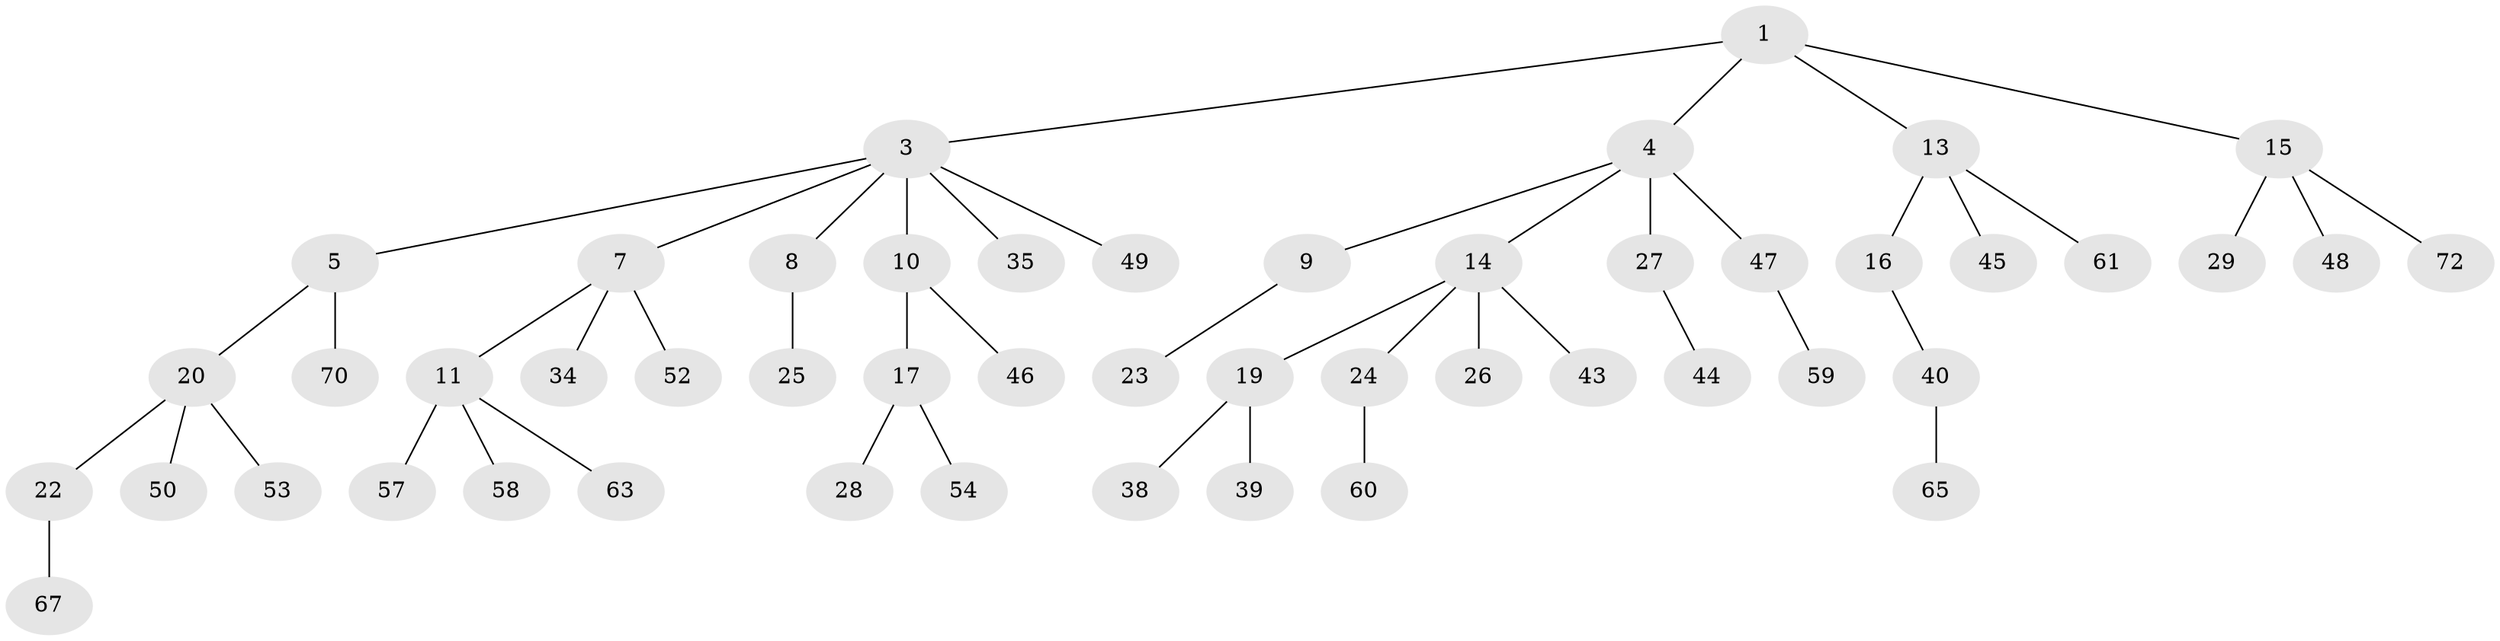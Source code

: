 // Generated by graph-tools (version 1.1) at 2025/24/03/03/25 07:24:08]
// undirected, 50 vertices, 49 edges
graph export_dot {
graph [start="1"]
  node [color=gray90,style=filled];
  1 [super="+2"];
  3 [super="+32"];
  4 [super="+12"];
  5 [super="+6"];
  7 [super="+18"];
  8 [super="+36"];
  9 [super="+69"];
  10;
  11 [super="+42"];
  13 [super="+31"];
  14;
  15 [super="+56"];
  16;
  17 [super="+30"];
  19 [super="+51"];
  20 [super="+21"];
  22;
  23;
  24;
  25 [super="+41"];
  26 [super="+33"];
  27 [super="+37"];
  28;
  29;
  34;
  35;
  38;
  39 [super="+55"];
  40 [super="+71"];
  43 [super="+64"];
  44;
  45;
  46;
  47 [super="+68"];
  48;
  49;
  50;
  52;
  53;
  54;
  57 [super="+66"];
  58;
  59;
  60 [super="+62"];
  61;
  63;
  65;
  67;
  70;
  72;
  1 -- 3;
  1 -- 4;
  1 -- 13;
  1 -- 15;
  3 -- 5;
  3 -- 7;
  3 -- 8;
  3 -- 10;
  3 -- 49;
  3 -- 35;
  4 -- 9;
  4 -- 47;
  4 -- 27;
  4 -- 14;
  5 -- 70;
  5 -- 20;
  7 -- 11;
  7 -- 34;
  7 -- 52;
  8 -- 25;
  9 -- 23;
  10 -- 17;
  10 -- 46;
  11 -- 57;
  11 -- 63;
  11 -- 58;
  13 -- 16;
  13 -- 61;
  13 -- 45;
  14 -- 19;
  14 -- 24;
  14 -- 26;
  14 -- 43;
  15 -- 29;
  15 -- 48;
  15 -- 72;
  16 -- 40;
  17 -- 28;
  17 -- 54;
  19 -- 38;
  19 -- 39;
  20 -- 22;
  20 -- 50;
  20 -- 53;
  22 -- 67;
  24 -- 60;
  27 -- 44;
  40 -- 65;
  47 -- 59;
}
